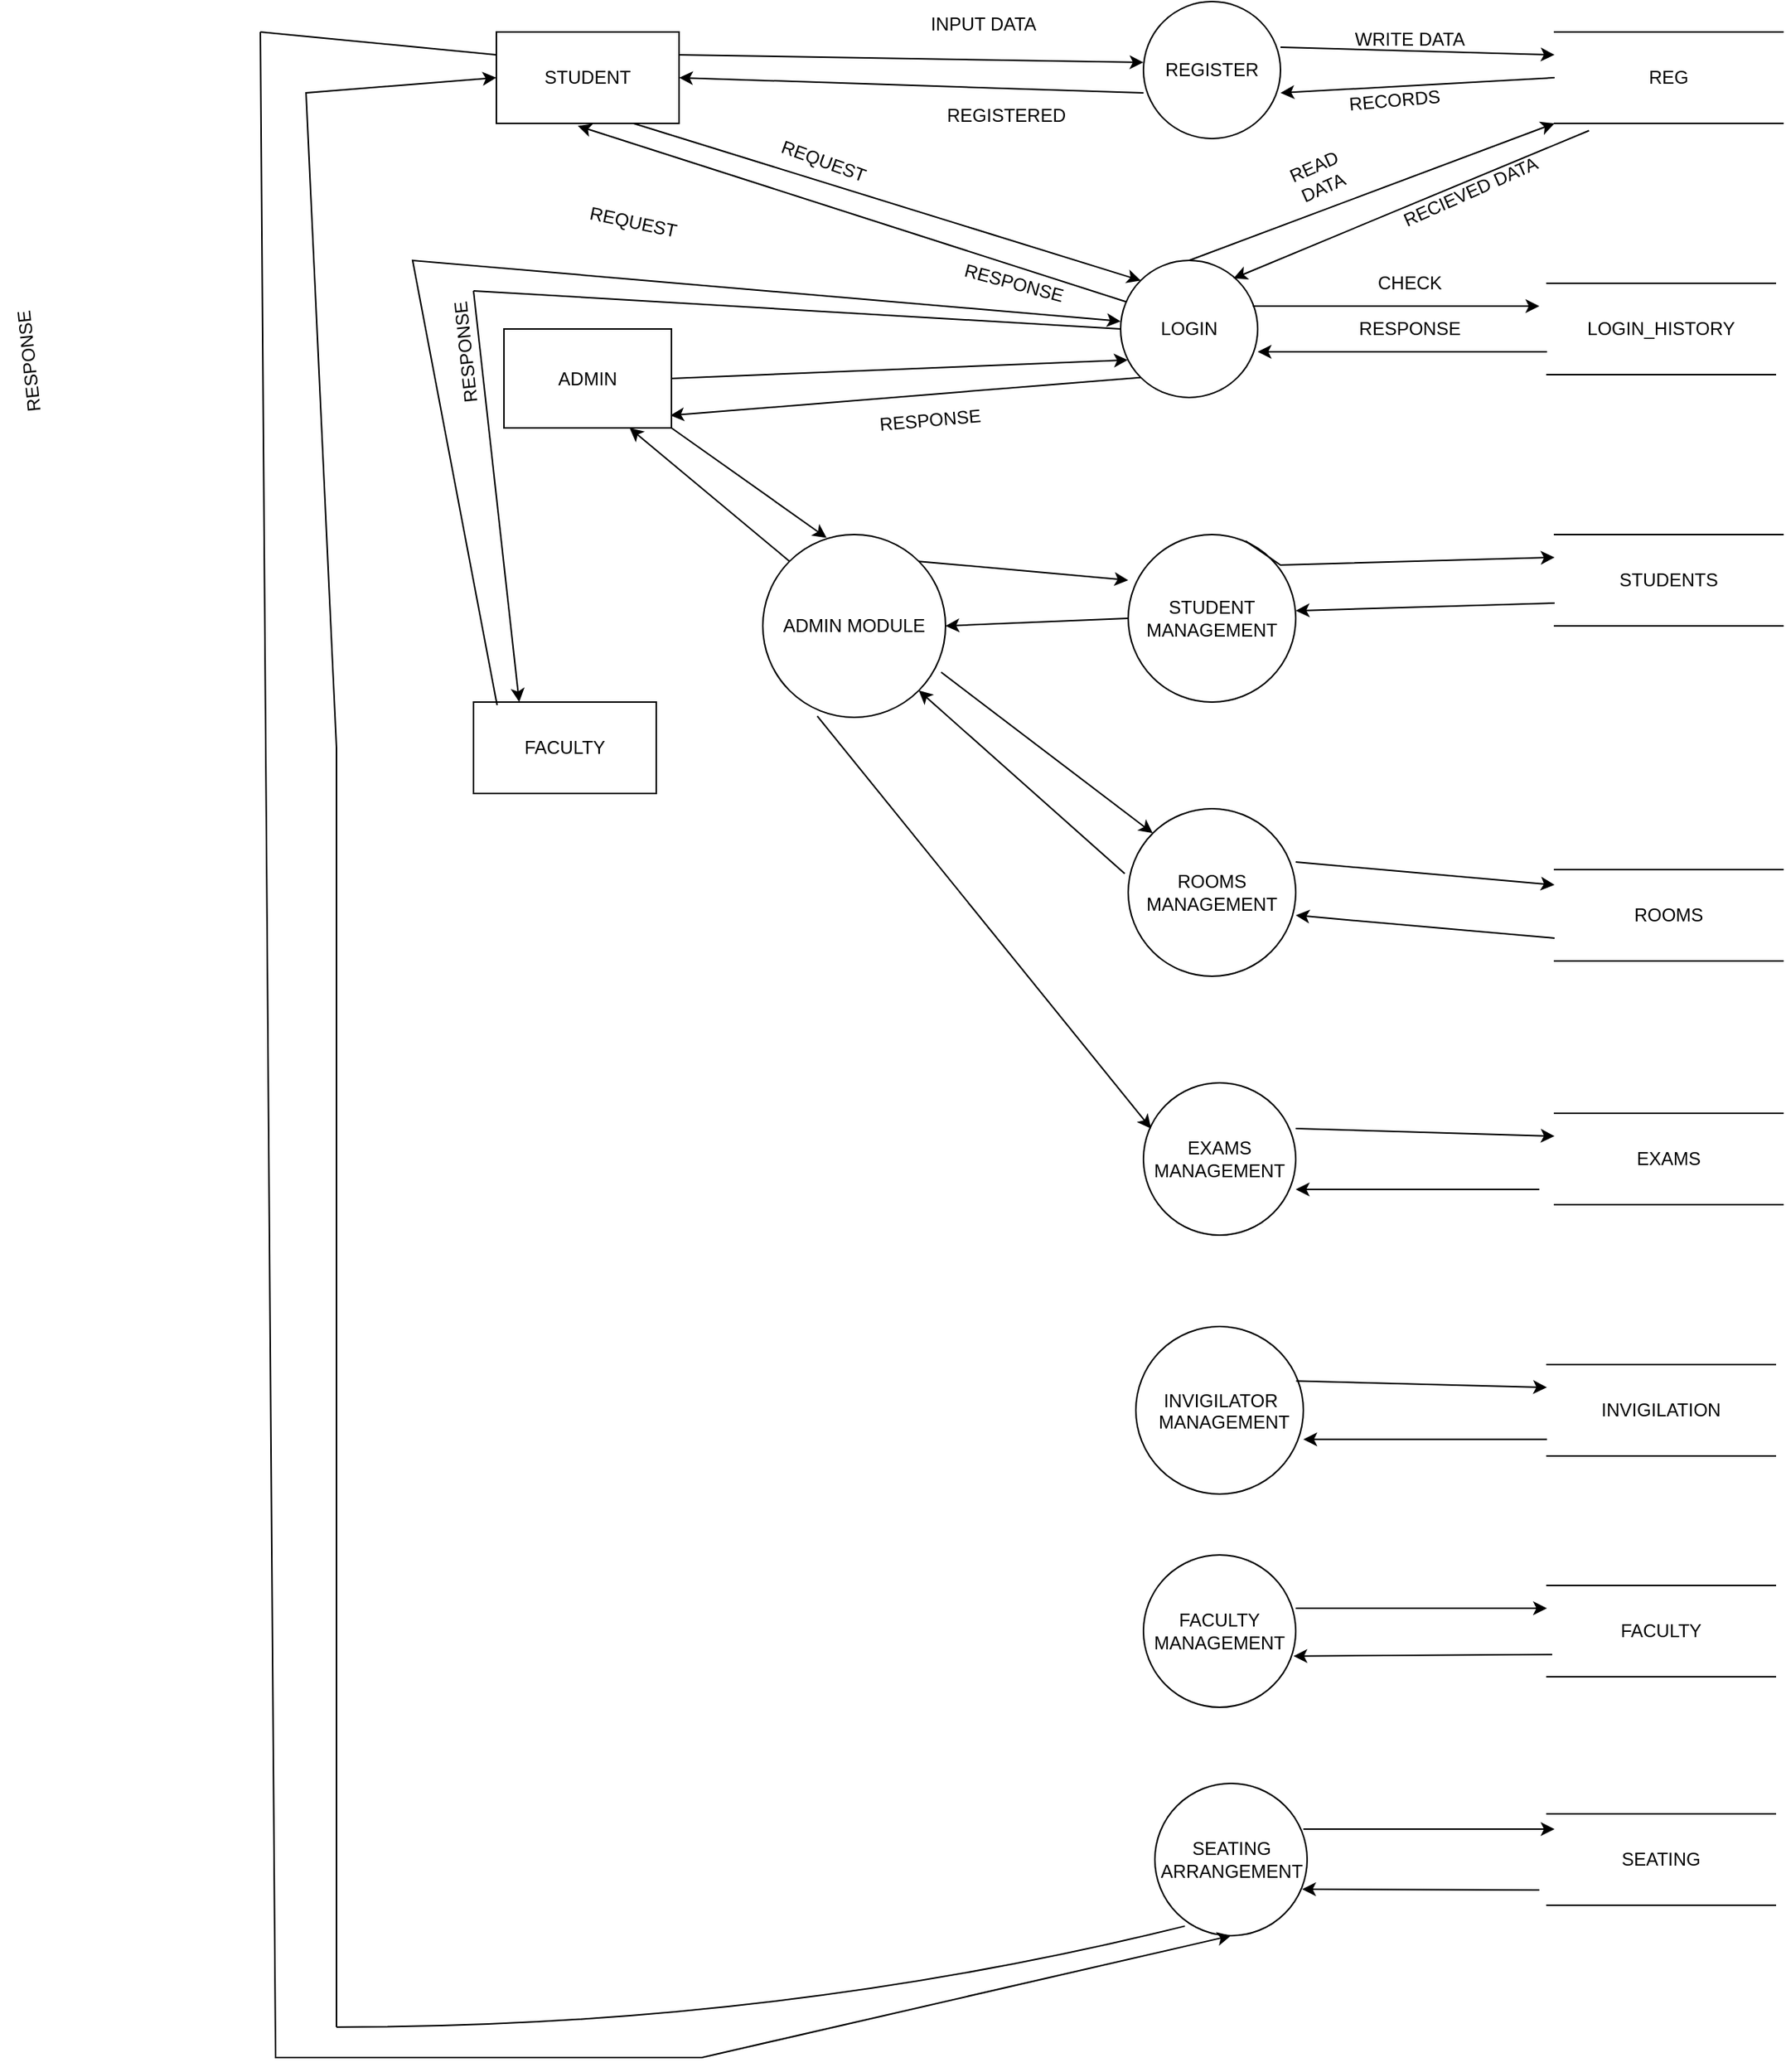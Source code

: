 <mxfile version="28.2.5">
  <diagram name="Page-1" id="BeSZg_94FOg3kWfuvMJG">
    <mxGraphModel grid="1" page="1" gridSize="10" guides="1" tooltips="1" connect="1" arrows="1" fold="1" pageScale="1" pageWidth="850" pageHeight="1100" math="0" shadow="0">
      <root>
        <mxCell id="0" />
        <mxCell id="1" parent="0" />
        <mxCell id="Ferj_qrVu-nsUYAZD11w-332" value="STUDENT" style="html=1;dashed=0;whiteSpace=wrap;" vertex="1" parent="1">
          <mxGeometry x="435" y="610" width="120" height="60" as="geometry" />
        </mxCell>
        <mxCell id="Ferj_qrVu-nsUYAZD11w-333" value="ADMIN" style="html=1;dashed=0;whiteSpace=wrap;" vertex="1" parent="1">
          <mxGeometry x="440" y="805" width="110" height="65" as="geometry" />
        </mxCell>
        <mxCell id="Ferj_qrVu-nsUYAZD11w-334" value="FACULTY" style="html=1;dashed=0;whiteSpace=wrap;" vertex="1" parent="1">
          <mxGeometry x="420" y="1050" width="120" height="60" as="geometry" />
        </mxCell>
        <mxCell id="Ferj_qrVu-nsUYAZD11w-335" value="" style="endArrow=classic;html=1;rounded=0;exitX=0.75;exitY=1;exitDx=0;exitDy=0;entryX=0;entryY=0;entryDx=0;entryDy=0;" edge="1" parent="1" source="Ferj_qrVu-nsUYAZD11w-332" target="Ferj_qrVu-nsUYAZD11w-337">
          <mxGeometry width="50" height="50" relative="1" as="geometry">
            <mxPoint x="655" y="754" as="sourcePoint" />
            <mxPoint x="865" y="754" as="targetPoint" />
          </mxGeometry>
        </mxCell>
        <mxCell id="Ferj_qrVu-nsUYAZD11w-336" value="" style="endArrow=classic;html=1;rounded=0;entryX=0.446;entryY=1.028;entryDx=0;entryDy=0;entryPerimeter=0;" edge="1" parent="1" target="Ferj_qrVu-nsUYAZD11w-332">
          <mxGeometry width="50" height="50" relative="1" as="geometry">
            <mxPoint x="857.5" y="790" as="sourcePoint" />
            <mxPoint x="600" y="680" as="targetPoint" />
          </mxGeometry>
        </mxCell>
        <mxCell id="Ferj_qrVu-nsUYAZD11w-337" value="LOGIN" style="shape=ellipse;html=1;dashed=0;whiteSpace=wrap;aspect=fixed;perimeter=ellipsePerimeter;" vertex="1" parent="1">
          <mxGeometry x="845" y="760" width="90" height="90" as="geometry" />
        </mxCell>
        <mxCell id="Ferj_qrVu-nsUYAZD11w-338" value="" style="endArrow=classic;html=1;rounded=0;" edge="1" parent="1">
          <mxGeometry width="50" height="50" relative="1" as="geometry">
            <mxPoint x="931.81" y="790" as="sourcePoint" />
            <mxPoint x="1120" y="790" as="targetPoint" />
          </mxGeometry>
        </mxCell>
        <mxCell id="Ferj_qrVu-nsUYAZD11w-339" value="" style="endArrow=classic;html=1;rounded=0;" edge="1" parent="1">
          <mxGeometry width="50" height="50" relative="1" as="geometry">
            <mxPoint x="1135" y="820.0" as="sourcePoint" />
            <mxPoint x="935" y="820.0" as="targetPoint" />
          </mxGeometry>
        </mxCell>
        <mxCell id="Ferj_qrVu-nsUYAZD11w-340" value="REG" style="html=1;dashed=0;whiteSpace=wrap;shape=partialRectangle;right=0;left=0;" vertex="1" parent="1">
          <mxGeometry x="1130" y="610" width="150" height="60" as="geometry" />
        </mxCell>
        <mxCell id="Ferj_qrVu-nsUYAZD11w-341" value="REQUEST" style="text;html=1;align=center;verticalAlign=middle;whiteSpace=wrap;rounded=0;rotation=20;" vertex="1" parent="1">
          <mxGeometry x="620" y="680" width="60" height="30" as="geometry" />
        </mxCell>
        <mxCell id="Ferj_qrVu-nsUYAZD11w-342" value="CHECK&lt;span style=&quot;color: rgba(0, 0, 0, 0); font-family: monospace; font-size: 0px; text-align: start; text-wrap-mode: nowrap;&quot;&gt;%3CmxGraphModel%3E%3Croot%3E%3CmxCell%20id%3D%220%22%2F%3E%3CmxCell%20id%3D%221%22%20parent%3D%220%22%2F%3E%3CmxCell%20id%3D%222%22%20value%3D%22REQUEST%22%20style%3D%22text%3Bhtml%3D1%3Balign%3Dcenter%3BverticalAlign%3Dmiddle%3BwhiteSpace%3Dwrap%3Brounded%3D0%3B%22%20vertex%3D%221%22%20parent%3D%221%22%3E%3CmxGeometry%20x%3D%22320%22%20y%3D%22160%22%20width%3D%2260%22%20height%3D%2230%22%20as%3D%22geometry%22%2F%3E%3C%2FmxCell%3E%3C%2Froot%3E%3C%2FmxGraphModel%3E&lt;/span&gt;" style="text;html=1;align=center;verticalAlign=middle;whiteSpace=wrap;rounded=0;" vertex="1" parent="1">
          <mxGeometry x="1005" y="760" width="60" height="30" as="geometry" />
        </mxCell>
        <mxCell id="Ferj_qrVu-nsUYAZD11w-343" value="RESPONSE" style="text;html=1;align=center;verticalAlign=middle;whiteSpace=wrap;rounded=0;" vertex="1" parent="1">
          <mxGeometry x="1005" y="790" width="60" height="30" as="geometry" />
        </mxCell>
        <mxCell id="Ferj_qrVu-nsUYAZD11w-344" value="RESPONSE" style="text;html=1;align=center;verticalAlign=middle;whiteSpace=wrap;rounded=0;rotation=15;" vertex="1" parent="1">
          <mxGeometry x="740" y="760" width="70" height="30" as="geometry" />
        </mxCell>
        <mxCell id="Ferj_qrVu-nsUYAZD11w-349" value="STUDENT&lt;div&gt;MANAGEMENT&lt;/div&gt;" style="shape=ellipse;html=1;dashed=0;whiteSpace=wrap;aspect=fixed;perimeter=ellipsePerimeter;" vertex="1" parent="1">
          <mxGeometry x="850" y="940" width="110" height="110" as="geometry" />
        </mxCell>
        <mxCell id="Ferj_qrVu-nsUYAZD11w-350" value="FACULTY&lt;div&gt;MANAGEMENT&lt;/div&gt;" style="shape=ellipse;html=1;dashed=0;whiteSpace=wrap;aspect=fixed;perimeter=ellipsePerimeter;" vertex="1" parent="1">
          <mxGeometry x="860" y="1610" width="100" height="100" as="geometry" />
        </mxCell>
        <mxCell id="Ferj_qrVu-nsUYAZD11w-351" value="ROOMS&lt;div&gt;MANAGEMENT&lt;/div&gt;" style="shape=ellipse;html=1;dashed=0;whiteSpace=wrap;aspect=fixed;perimeter=ellipsePerimeter;" vertex="1" parent="1">
          <mxGeometry x="850" y="1120" width="110" height="110" as="geometry" />
        </mxCell>
        <mxCell id="Ferj_qrVu-nsUYAZD11w-352" value="EXAMS&lt;br&gt;&lt;div&gt;MANAGEMENT&lt;/div&gt;" style="shape=ellipse;html=1;dashed=0;whiteSpace=wrap;aspect=fixed;perimeter=ellipsePerimeter;" vertex="1" parent="1">
          <mxGeometry x="860" y="1300" width="100" height="100" as="geometry" />
        </mxCell>
        <mxCell id="Ferj_qrVu-nsUYAZD11w-356" value="" style="endArrow=classic;html=1;rounded=0;exitX=0;exitY=0.75;exitDx=0;exitDy=0;" edge="1" parent="1" source="Ferj_qrVu-nsUYAZD11w-360">
          <mxGeometry width="50" height="50" relative="1" as="geometry">
            <mxPoint x="1150" y="989.38" as="sourcePoint" />
            <mxPoint x="960" y="990" as="targetPoint" />
          </mxGeometry>
        </mxCell>
        <mxCell id="Ferj_qrVu-nsUYAZD11w-358" value="" style="endArrow=classic;html=1;rounded=0;" edge="1" parent="1">
          <mxGeometry width="50" height="50" relative="1" as="geometry">
            <mxPoint x="1120" y="1370" as="sourcePoint" />
            <mxPoint x="960" y="1370" as="targetPoint" />
          </mxGeometry>
        </mxCell>
        <mxCell id="Ferj_qrVu-nsUYAZD11w-359" value="" style="endArrow=classic;html=1;rounded=0;" edge="1" parent="1">
          <mxGeometry width="50" height="50" relative="1" as="geometry">
            <mxPoint x="1165" y="1534.13" as="sourcePoint" />
            <mxPoint x="965" y="1534.13" as="targetPoint" />
          </mxGeometry>
        </mxCell>
        <mxCell id="Ferj_qrVu-nsUYAZD11w-360" value="STUDENTS" style="html=1;dashed=0;whiteSpace=wrap;shape=partialRectangle;right=0;left=0;" vertex="1" parent="1">
          <mxGeometry x="1130" y="940" width="150" height="60" as="geometry" />
        </mxCell>
        <mxCell id="Ferj_qrVu-nsUYAZD11w-362" value="ROOMS&lt;span style=&quot;color: rgba(0, 0, 0, 0); font-family: monospace; font-size: 0px; text-align: start; text-wrap-mode: nowrap;&quot;&gt;%3CmxGraphModel%3E%3Croot%3E%3CmxCell%20id%3D%220%22%2F%3E%3CmxCell%20id%3D%221%22%20parent%3D%220%22%2F%3E%3CmxCell%20id%3D%222%22%20value%3D%22SEATING%22%20style%3D%22html%3D1%3Bdashed%3D0%3BwhiteSpace%3Dwrap%3Bshape%3DpartialRectangle%3Bright%3D0%3Bleft%3D0%3B%22%20vertex%3D%221%22%20parent%3D%221%22%3E%3CmxGeometry%20x%3D%22750%22%20y%3D%22360%22%20width%3D%22150%22%20height%3D%2260%22%20as%3D%22geometry%22%2F%3E%3C%2FmxCell%3E%3C%2Froot%3E%3C%2FmxGraphModel%3E&lt;/span&gt;" style="html=1;dashed=0;whiteSpace=wrap;shape=partialRectangle;right=0;left=0;" vertex="1" parent="1">
          <mxGeometry x="1130" y="1160" width="150" height="60" as="geometry" />
        </mxCell>
        <mxCell id="Ferj_qrVu-nsUYAZD11w-363" value="EXAMS" style="html=1;dashed=0;whiteSpace=wrap;shape=partialRectangle;right=0;left=0;" vertex="1" parent="1">
          <mxGeometry x="1130" y="1320" width="150" height="60" as="geometry" />
        </mxCell>
        <mxCell id="Ferj_qrVu-nsUYAZD11w-365" value="INVIGILATION" style="html=1;dashed=0;whiteSpace=wrap;shape=partialRectangle;right=0;left=0;" vertex="1" parent="1">
          <mxGeometry x="1125" y="1485" width="150" height="60" as="geometry" />
        </mxCell>
        <mxCell id="Ferj_qrVu-nsUYAZD11w-375" value="" style="shape=ellipse;html=1;dashed=0;whiteSpace=wrap;aspect=fixed;perimeter=ellipsePerimeter;" vertex="1" parent="1">
          <mxGeometry x="855" y="1460" width="110" height="110" as="geometry" />
        </mxCell>
        <mxCell id="Ferj_qrVu-nsUYAZD11w-376" value="" style="endArrow=classic;html=1;rounded=0;exitX=0.7;exitY=0.038;exitDx=0;exitDy=0;exitPerimeter=0;entryX=0;entryY=0.25;entryDx=0;entryDy=0;" edge="1" parent="1" source="Ferj_qrVu-nsUYAZD11w-349" target="Ferj_qrVu-nsUYAZD11w-360">
          <mxGeometry width="50" height="50" relative="1" as="geometry">
            <mxPoint x="938" y="960" as="sourcePoint" />
            <mxPoint x="1120" y="950" as="targetPoint" />
            <Array as="points">
              <mxPoint x="950" y="960" />
            </Array>
          </mxGeometry>
        </mxCell>
        <mxCell id="Ferj_qrVu-nsUYAZD11w-377" value="" style="endArrow=classic;html=1;rounded=0;" edge="1" parent="1">
          <mxGeometry width="50" height="50" relative="1" as="geometry">
            <mxPoint x="960" y="1155" as="sourcePoint" />
            <mxPoint x="1130" y="1170" as="targetPoint" />
          </mxGeometry>
        </mxCell>
        <mxCell id="Ferj_qrVu-nsUYAZD11w-378" value="" style="endArrow=classic;html=1;rounded=0;exitX=0.958;exitY=0.266;exitDx=0;exitDy=0;exitPerimeter=0;entryX=0;entryY=0.25;entryDx=0;entryDy=0;" edge="1" parent="1" target="Ferj_qrVu-nsUYAZD11w-363">
          <mxGeometry width="50" height="50" relative="1" as="geometry">
            <mxPoint x="960" y="1330" as="sourcePoint" />
            <mxPoint x="1120" y="1330" as="targetPoint" />
          </mxGeometry>
        </mxCell>
        <mxCell id="Ferj_qrVu-nsUYAZD11w-379" value="" style="endArrow=classic;html=1;rounded=0;exitX=0.957;exitY=0.325;exitDx=0;exitDy=0;exitPerimeter=0;entryX=0;entryY=0.25;entryDx=0;entryDy=0;" edge="1" parent="1" source="Ferj_qrVu-nsUYAZD11w-375" target="Ferj_qrVu-nsUYAZD11w-365">
          <mxGeometry width="50" height="50" relative="1" as="geometry">
            <mxPoint x="970" y="1495" as="sourcePoint" />
            <mxPoint x="1120" y="1490" as="targetPoint" />
          </mxGeometry>
        </mxCell>
        <mxCell id="Ferj_qrVu-nsUYAZD11w-380" value="" style="endArrow=classic;html=1;rounded=0;entryX=0;entryY=0.25;entryDx=0;entryDy=0;exitX=1;exitY=0.35;exitDx=0;exitDy=0;exitPerimeter=0;" edge="1" parent="1" source="Ferj_qrVu-nsUYAZD11w-350" target="fDPI8s2YlJQ5bcFSrIYr-31">
          <mxGeometry width="50" height="50" relative="1" as="geometry">
            <mxPoint x="970" y="1645" as="sourcePoint" />
            <mxPoint x="1065" y="1640" as="targetPoint" />
          </mxGeometry>
        </mxCell>
        <mxCell id="Ferj_qrVu-nsUYAZD11w-383" value="ADMIN MODULE" style="shape=ellipse;html=1;dashed=0;whiteSpace=wrap;aspect=fixed;perimeter=ellipsePerimeter;" vertex="1" parent="1">
          <mxGeometry x="610" y="940" width="120" height="120" as="geometry" />
        </mxCell>
        <mxCell id="Ferj_qrVu-nsUYAZD11w-386" value="" style="endArrow=classic;html=1;rounded=0;exitX=0.976;exitY=0.753;exitDx=0;exitDy=0;entryX=0;entryY=0;entryDx=0;entryDy=0;exitPerimeter=0;" edge="1" parent="1" source="Ferj_qrVu-nsUYAZD11w-383" target="Ferj_qrVu-nsUYAZD11w-351">
          <mxGeometry width="50" height="50" relative="1" as="geometry">
            <mxPoint x="830" y="1250" as="sourcePoint" />
            <mxPoint x="940" y="1305" as="targetPoint" />
          </mxGeometry>
        </mxCell>
        <mxCell id="Ferj_qrVu-nsUYAZD11w-390" value="" style="endArrow=classic;html=1;rounded=0;exitX=0.298;exitY=0.993;exitDx=0;exitDy=0;entryX=0.05;entryY=0.3;entryDx=0;entryDy=0;exitPerimeter=0;entryPerimeter=0;" edge="1" parent="1" source="Ferj_qrVu-nsUYAZD11w-383" target="Ferj_qrVu-nsUYAZD11w-352">
          <mxGeometry width="50" height="50" relative="1" as="geometry">
            <mxPoint x="850" y="1340" as="sourcePoint" />
            <mxPoint x="983" y="1453" as="targetPoint" />
          </mxGeometry>
        </mxCell>
        <mxCell id="Ferj_qrVu-nsUYAZD11w-397" value="&amp;nbsp;INVIGILATOR&amp;nbsp;&lt;div&gt;MANAGEMENT&lt;/div&gt;" style="text;whiteSpace=wrap;html=1;" vertex="1" parent="1">
          <mxGeometry x="867.5" y="1495" width="75" height="40" as="geometry" />
        </mxCell>
        <mxCell id="Ferj_qrVu-nsUYAZD11w-403" value="" style="endArrow=classic;html=1;rounded=0;exitX=1;exitY=0.25;exitDx=0;exitDy=0;" edge="1" parent="1" source="Ferj_qrVu-nsUYAZD11w-332">
          <mxGeometry width="50" height="50" relative="1" as="geometry">
            <mxPoint x="650" y="630" as="sourcePoint" />
            <mxPoint x="860" y="630" as="targetPoint" />
          </mxGeometry>
        </mxCell>
        <mxCell id="Ferj_qrVu-nsUYAZD11w-404" value="INPUT DATA" style="text;html=1;align=center;verticalAlign=middle;whiteSpace=wrap;rounded=0;" vertex="1" parent="1">
          <mxGeometry x="710" y="590" width="90" height="30" as="geometry" />
        </mxCell>
        <mxCell id="Ferj_qrVu-nsUYAZD11w-405" value="REGISTER" style="shape=ellipse;html=1;dashed=0;whiteSpace=wrap;aspect=fixed;perimeter=ellipsePerimeter;" vertex="1" parent="1">
          <mxGeometry x="860" y="590" width="90" height="90" as="geometry" />
        </mxCell>
        <mxCell id="Ferj_qrVu-nsUYAZD11w-406" value="" style="endArrow=classic;html=1;rounded=0;entryX=1;entryY=0.5;entryDx=0;entryDy=0;" edge="1" parent="1" target="Ferj_qrVu-nsUYAZD11w-332">
          <mxGeometry width="50" height="50" relative="1" as="geometry">
            <mxPoint x="860" y="650" as="sourcePoint" />
            <mxPoint x="650" y="650" as="targetPoint" />
          </mxGeometry>
        </mxCell>
        <mxCell id="Ferj_qrVu-nsUYAZD11w-407" value="" style="endArrow=classic;html=1;rounded=0;entryX=0;entryY=0.25;entryDx=0;entryDy=0;" edge="1" parent="1" target="Ferj_qrVu-nsUYAZD11w-340">
          <mxGeometry width="50" height="50" relative="1" as="geometry">
            <mxPoint x="950" y="620" as="sourcePoint" />
            <mxPoint x="1100" y="620" as="targetPoint" />
          </mxGeometry>
        </mxCell>
        <mxCell id="Ferj_qrVu-nsUYAZD11w-408" value="" style="endArrow=classic;html=1;rounded=0;exitX=0;exitY=0.5;exitDx=0;exitDy=0;" edge="1" parent="1" source="Ferj_qrVu-nsUYAZD11w-340">
          <mxGeometry width="50" height="50" relative="1" as="geometry">
            <mxPoint x="1100" y="650" as="sourcePoint" />
            <mxPoint x="950" y="650" as="targetPoint" />
          </mxGeometry>
        </mxCell>
        <mxCell id="Ferj_qrVu-nsUYAZD11w-410" value="REGISTERED" style="text;html=1;align=center;verticalAlign=middle;whiteSpace=wrap;rounded=0;" vertex="1" parent="1">
          <mxGeometry x="740" y="650" width="60" height="30" as="geometry" />
        </mxCell>
        <mxCell id="Ferj_qrVu-nsUYAZD11w-413" value="LOGIN_HISTORY" style="html=1;dashed=0;whiteSpace=wrap;shape=partialRectangle;right=0;left=0;" vertex="1" parent="1">
          <mxGeometry x="1125" y="775" width="150" height="60" as="geometry" />
        </mxCell>
        <mxCell id="Ferj_qrVu-nsUYAZD11w-414" value="" style="endArrow=classic;html=1;rounded=0;exitX=0.5;exitY=0;exitDx=0;exitDy=0;entryX=0;entryY=1;entryDx=0;entryDy=0;" edge="1" parent="1" source="Ferj_qrVu-nsUYAZD11w-337" target="Ferj_qrVu-nsUYAZD11w-340">
          <mxGeometry width="50" height="50" relative="1" as="geometry">
            <mxPoint x="931.81" y="714.09" as="sourcePoint" />
            <mxPoint x="1081.81" y="714.09" as="targetPoint" />
          </mxGeometry>
        </mxCell>
        <mxCell id="Ferj_qrVu-nsUYAZD11w-415" value="" style="endArrow=classic;html=1;rounded=0;entryX=1;entryY=0;entryDx=0;entryDy=0;exitX=0.151;exitY=1.079;exitDx=0;exitDy=0;exitPerimeter=0;" edge="1" parent="1" source="Ferj_qrVu-nsUYAZD11w-340">
          <mxGeometry width="50" height="50" relative="1" as="geometry">
            <mxPoint x="1150.87" y="670.0" as="sourcePoint" />
            <mxPoint x="919.14" y="771.8" as="targetPoint" />
          </mxGeometry>
        </mxCell>
        <mxCell id="Ferj_qrVu-nsUYAZD11w-416" value="READ DATA" style="text;html=1;align=center;verticalAlign=middle;whiteSpace=wrap;rounded=0;rotation=-24;" vertex="1" parent="1">
          <mxGeometry x="945" y="690" width="60" height="30" as="geometry" />
        </mxCell>
        <mxCell id="Ferj_qrVu-nsUYAZD11w-417" value="RECIEVED DATA" style="text;html=1;align=center;verticalAlign=middle;whiteSpace=wrap;rounded=0;rotation=-24;" vertex="1" parent="1">
          <mxGeometry x="1025" y="700" width="100" height="30" as="geometry" />
        </mxCell>
        <mxCell id="fDPI8s2YlJQ5bcFSrIYr-1" value="" style="endArrow=classic;html=1;rounded=0;exitX=1;exitY=0.5;exitDx=0;exitDy=0;entryX=0.052;entryY=0.726;entryDx=0;entryDy=0;entryPerimeter=0;" edge="1" parent="1" source="Ferj_qrVu-nsUYAZD11w-333" target="Ferj_qrVu-nsUYAZD11w-337">
          <mxGeometry width="50" height="50" relative="1" as="geometry">
            <mxPoint x="690" y="840" as="sourcePoint" />
            <mxPoint x="920" y="955" as="targetPoint" />
          </mxGeometry>
        </mxCell>
        <mxCell id="fDPI8s2YlJQ5bcFSrIYr-3" value="REQUEST" style="text;html=1;align=center;verticalAlign=middle;whiteSpace=wrap;rounded=0;rotation=12;" vertex="1" parent="1">
          <mxGeometry x="495.001" y="719.996" width="60" height="30" as="geometry" />
        </mxCell>
        <mxCell id="fDPI8s2YlJQ5bcFSrIYr-4" value="" style="endArrow=classic;html=1;rounded=0;entryX=0.993;entryY=0.874;entryDx=0;entryDy=0;exitX=0;exitY=1;exitDx=0;exitDy=0;entryPerimeter=0;" edge="1" parent="1" source="Ferj_qrVu-nsUYAZD11w-337" target="Ferj_qrVu-nsUYAZD11w-333">
          <mxGeometry width="50" height="50" relative="1" as="geometry">
            <mxPoint x="1014" y="1008" as="sourcePoint" />
            <mxPoint x="730" y="880" as="targetPoint" />
          </mxGeometry>
        </mxCell>
        <mxCell id="fDPI8s2YlJQ5bcFSrIYr-7" value="RESPONSE" style="text;html=1;align=center;verticalAlign=middle;whiteSpace=wrap;rounded=0;rotation=-5;" vertex="1" parent="1">
          <mxGeometry x="685.0" y="849.996" width="70" height="30" as="geometry" />
        </mxCell>
        <mxCell id="fDPI8s2YlJQ5bcFSrIYr-9" style="edgeStyle=none;curved=1;rounded=0;orthogonalLoop=1;jettySize=auto;html=1;exitX=0;exitY=0.5;exitDx=0;exitDy=0;fontSize=12;startSize=8;endSize=8;" edge="1" parent="1" source="Ferj_qrVu-nsUYAZD11w-340" target="Ferj_qrVu-nsUYAZD11w-340">
          <mxGeometry relative="1" as="geometry" />
        </mxCell>
        <mxCell id="fDPI8s2YlJQ5bcFSrIYr-10" value="WRITE DATA" style="text;html=1;align=center;verticalAlign=middle;whiteSpace=wrap;rounded=0;" vertex="1" parent="1">
          <mxGeometry x="990" y="600" width="90" height="30" as="geometry" />
        </mxCell>
        <mxCell id="fDPI8s2YlJQ5bcFSrIYr-11" value="RECORDS" style="text;html=1;align=center;verticalAlign=middle;whiteSpace=wrap;rounded=0;rotation=-5;" vertex="1" parent="1">
          <mxGeometry x="980" y="640" width="90" height="30" as="geometry" />
        </mxCell>
        <mxCell id="fDPI8s2YlJQ5bcFSrIYr-12" value="" style="endArrow=classic;html=1;rounded=0;exitX=1;exitY=1;exitDx=0;exitDy=0;entryX=0.349;entryY=0.018;entryDx=0;entryDy=0;entryPerimeter=0;" edge="1" parent="1" source="Ferj_qrVu-nsUYAZD11w-333" target="Ferj_qrVu-nsUYAZD11w-383">
          <mxGeometry width="50" height="50" relative="1" as="geometry">
            <mxPoint x="320" y="800" as="sourcePoint" />
            <mxPoint x="565" y="936" as="targetPoint" />
          </mxGeometry>
        </mxCell>
        <mxCell id="fDPI8s2YlJQ5bcFSrIYr-15" value="" style="endArrow=classic;html=1;rounded=0;entryX=0.75;entryY=1;entryDx=0;entryDy=0;exitX=0;exitY=0;exitDx=0;exitDy=0;" edge="1" parent="1" source="Ferj_qrVu-nsUYAZD11w-383" target="Ferj_qrVu-nsUYAZD11w-333">
          <mxGeometry width="50" height="50" relative="1" as="geometry">
            <mxPoint x="800" y="1340" as="sourcePoint" />
            <mxPoint x="400" y="1190" as="targetPoint" />
          </mxGeometry>
        </mxCell>
        <mxCell id="fDPI8s2YlJQ5bcFSrIYr-18" value="" style="endArrow=classic;html=1;rounded=0;entryX=0;entryY=0.444;entryDx=0;entryDy=0;exitX=0.129;exitY=0.033;exitDx=0;exitDy=0;exitPerimeter=0;entryPerimeter=0;" edge="1" parent="1" source="Ferj_qrVu-nsUYAZD11w-334" target="Ferj_qrVu-nsUYAZD11w-337">
          <mxGeometry width="50" height="50" relative="1" as="geometry">
            <mxPoint x="430" y="1040" as="sourcePoint" />
            <mxPoint x="730" y="780" as="targetPoint" />
            <Array as="points">
              <mxPoint x="380" y="760" />
            </Array>
          </mxGeometry>
        </mxCell>
        <mxCell id="fDPI8s2YlJQ5bcFSrIYr-19" value="" style="endArrow=classic;html=1;rounded=0;entryX=0.25;entryY=0;entryDx=0;entryDy=0;" edge="1" parent="1" target="Ferj_qrVu-nsUYAZD11w-334">
          <mxGeometry width="50" height="50" relative="1" as="geometry">
            <mxPoint x="420" y="780" as="sourcePoint" />
            <mxPoint x="390.63" y="805" as="targetPoint" />
          </mxGeometry>
        </mxCell>
        <mxCell id="fDPI8s2YlJQ5bcFSrIYr-21" value="" style="endArrow=none;html=1;rounded=0;fontSize=12;startSize=8;endSize=8;curved=1;entryX=0;entryY=0.5;entryDx=0;entryDy=0;" edge="1" parent="1" target="Ferj_qrVu-nsUYAZD11w-337">
          <mxGeometry width="50" height="50" relative="1" as="geometry">
            <mxPoint x="420" y="780" as="sourcePoint" />
            <mxPoint x="840" y="810" as="targetPoint" />
            <Array as="points">
              <mxPoint x="600" y="790" />
            </Array>
          </mxGeometry>
        </mxCell>
        <mxCell id="fDPI8s2YlJQ5bcFSrIYr-22" value="RESPONSE" style="text;html=1;align=center;verticalAlign=middle;whiteSpace=wrap;rounded=0;rotation=-96;" vertex="1" parent="1">
          <mxGeometry x="380.0" y="804.998" width="70" height="30" as="geometry" />
        </mxCell>
        <mxCell id="fDPI8s2YlJQ5bcFSrIYr-23" value="" style="endArrow=classic;html=1;rounded=0;exitX=1;exitY=0;exitDx=0;exitDy=0;" edge="1" parent="1" source="Ferj_qrVu-nsUYAZD11w-383">
          <mxGeometry width="50" height="50" relative="1" as="geometry">
            <mxPoint x="920" y="970" as="sourcePoint" />
            <mxPoint x="850" y="970" as="targetPoint" />
          </mxGeometry>
        </mxCell>
        <mxCell id="fDPI8s2YlJQ5bcFSrIYr-26" value="" style="endArrow=classic;html=1;rounded=0;entryX=1;entryY=0.5;entryDx=0;entryDy=0;exitX=0;exitY=0.5;exitDx=0;exitDy=0;" edge="1" parent="1" source="Ferj_qrVu-nsUYAZD11w-349" target="Ferj_qrVu-nsUYAZD11w-383">
          <mxGeometry width="50" height="50" relative="1" as="geometry">
            <mxPoint x="685" y="1078" as="sourcePoint" />
            <mxPoint x="580" y="990" as="targetPoint" />
          </mxGeometry>
        </mxCell>
        <mxCell id="fDPI8s2YlJQ5bcFSrIYr-27" value="" style="endArrow=classic;html=1;rounded=0;entryX=1;entryY=1;entryDx=0;entryDy=0;exitX=-0.021;exitY=0.387;exitDx=0;exitDy=0;exitPerimeter=0;" edge="1" parent="1" source="Ferj_qrVu-nsUYAZD11w-351" target="Ferj_qrVu-nsUYAZD11w-383">
          <mxGeometry width="50" height="50" relative="1" as="geometry">
            <mxPoint x="875" y="1208" as="sourcePoint" />
            <mxPoint x="770" y="1120" as="targetPoint" />
          </mxGeometry>
        </mxCell>
        <mxCell id="fDPI8s2YlJQ5bcFSrIYr-29" style="edgeStyle=none;curved=1;rounded=0;orthogonalLoop=1;jettySize=auto;html=1;exitX=1;exitY=1;exitDx=0;exitDy=0;fontSize=12;startSize=8;endSize=8;" edge="1" parent="1" source="Ferj_qrVu-nsUYAZD11w-375" target="Ferj_qrVu-nsUYAZD11w-375">
          <mxGeometry relative="1" as="geometry" />
        </mxCell>
        <mxCell id="fDPI8s2YlJQ5bcFSrIYr-30" style="edgeStyle=none;curved=1;rounded=0;orthogonalLoop=1;jettySize=auto;html=1;exitX=0.75;exitY=1;exitDx=0;exitDy=0;fontSize=12;startSize=8;endSize=8;" edge="1" parent="1" source="Ferj_qrVu-nsUYAZD11w-397" target="Ferj_qrVu-nsUYAZD11w-397">
          <mxGeometry relative="1" as="geometry" />
        </mxCell>
        <mxCell id="fDPI8s2YlJQ5bcFSrIYr-31" value="FACULTY" style="html=1;dashed=0;whiteSpace=wrap;shape=partialRectangle;right=0;left=0;" vertex="1" parent="1">
          <mxGeometry x="1125" y="1630" width="150" height="60" as="geometry" />
        </mxCell>
        <mxCell id="fDPI8s2YlJQ5bcFSrIYr-32" value="SEATING" style="html=1;dashed=0;whiteSpace=wrap;shape=partialRectangle;right=0;left=0;" vertex="1" parent="1">
          <mxGeometry x="1125" y="1780" width="150" height="60" as="geometry" />
        </mxCell>
        <mxCell id="fDPI8s2YlJQ5bcFSrIYr-35" value="" style="endArrow=classic;html=1;rounded=0;exitX=0.023;exitY=0.756;exitDx=0;exitDy=0;exitPerimeter=0;entryX=0.985;entryY=0.664;entryDx=0;entryDy=0;entryPerimeter=0;" edge="1" parent="1" source="fDPI8s2YlJQ5bcFSrIYr-31" target="Ferj_qrVu-nsUYAZD11w-350">
          <mxGeometry width="50" height="50" relative="1" as="geometry">
            <mxPoint x="1250" y="1710" as="sourcePoint" />
            <mxPoint x="1050" y="1710" as="targetPoint" />
          </mxGeometry>
        </mxCell>
        <mxCell id="fDPI8s2YlJQ5bcFSrIYr-36" value="" style="endArrow=classic;html=1;rounded=0;exitX=0;exitY=0.75;exitDx=0;exitDy=0;" edge="1" parent="1" source="Ferj_qrVu-nsUYAZD11w-362">
          <mxGeometry width="50" height="50" relative="1" as="geometry">
            <mxPoint x="1160" y="1210" as="sourcePoint" />
            <mxPoint x="960" y="1190" as="targetPoint" />
          </mxGeometry>
        </mxCell>
        <mxCell id="fDPI8s2YlJQ5bcFSrIYr-37" value="SEATING ARRANGEMENT" style="shape=ellipse;html=1;dashed=0;whiteSpace=wrap;aspect=fixed;perimeter=ellipsePerimeter;" vertex="1" parent="1">
          <mxGeometry x="867.5" y="1760" width="100" height="100" as="geometry" />
        </mxCell>
        <mxCell id="fDPI8s2YlJQ5bcFSrIYr-38" value="" style="endArrow=classic;html=1;rounded=0;entryX=0;entryY=0.25;entryDx=0;entryDy=0;exitX=1;exitY=0.35;exitDx=0;exitDy=0;exitPerimeter=0;" edge="1" parent="1">
          <mxGeometry width="50" height="50" relative="1" as="geometry">
            <mxPoint x="965" y="1790" as="sourcePoint" />
            <mxPoint x="1130" y="1790" as="targetPoint" />
          </mxGeometry>
        </mxCell>
        <mxCell id="fDPI8s2YlJQ5bcFSrIYr-39" value="" style="endArrow=classic;html=1;rounded=0;entryX=0.967;entryY=0.695;entryDx=0;entryDy=0;entryPerimeter=0;" edge="1" parent="1" target="fDPI8s2YlJQ5bcFSrIYr-37">
          <mxGeometry width="50" height="50" relative="1" as="geometry">
            <mxPoint x="1120" y="1830" as="sourcePoint" />
            <mxPoint x="970" y="1830" as="targetPoint" />
          </mxGeometry>
        </mxCell>
        <mxCell id="fDPI8s2YlJQ5bcFSrIYr-40" value="" style="endArrow=classic;html=1;rounded=0;entryX=0;entryY=0.5;entryDx=0;entryDy=0;" edge="1" parent="1" target="Ferj_qrVu-nsUYAZD11w-332">
          <mxGeometry width="50" height="50" relative="1" as="geometry">
            <mxPoint x="330" y="1080" as="sourcePoint" />
            <mxPoint x="625" y="645" as="targetPoint" />
            <Array as="points">
              <mxPoint x="310" y="650" />
            </Array>
          </mxGeometry>
        </mxCell>
        <mxCell id="fDPI8s2YlJQ5bcFSrIYr-41" value="" style="endArrow=none;html=1;rounded=0;fontSize=12;startSize=8;endSize=8;curved=1;" edge="1" parent="1">
          <mxGeometry width="50" height="50" relative="1" as="geometry">
            <mxPoint x="330" y="1080" as="sourcePoint" />
            <mxPoint x="330" y="1920" as="targetPoint" />
          </mxGeometry>
        </mxCell>
        <mxCell id="fDPI8s2YlJQ5bcFSrIYr-42" value="" style="endArrow=none;html=1;rounded=0;fontSize=12;startSize=8;endSize=8;curved=1;entryX=0.197;entryY=0.937;entryDx=0;entryDy=0;entryPerimeter=0;" edge="1" parent="1" target="fDPI8s2YlJQ5bcFSrIYr-37">
          <mxGeometry width="50" height="50" relative="1" as="geometry">
            <mxPoint x="330" y="1920" as="sourcePoint" />
            <mxPoint x="590" y="1670" as="targetPoint" />
            <Array as="points">
              <mxPoint x="620" y="1920" />
            </Array>
          </mxGeometry>
        </mxCell>
        <mxCell id="fDPI8s2YlJQ5bcFSrIYr-43" value="" style="endArrow=classic;html=1;rounded=0;entryX=0.5;entryY=1;entryDx=0;entryDy=0;" edge="1" parent="1" target="fDPI8s2YlJQ5bcFSrIYr-37">
          <mxGeometry width="50" height="50" relative="1" as="geometry">
            <mxPoint x="280" y="610" as="sourcePoint" />
            <mxPoint x="942.5" y="1860" as="targetPoint" />
            <Array as="points">
              <mxPoint x="290" y="1940" />
              <mxPoint x="570" y="1940" />
            </Array>
          </mxGeometry>
        </mxCell>
        <mxCell id="fDPI8s2YlJQ5bcFSrIYr-44" value="" style="endArrow=none;html=1;rounded=0;fontSize=12;startSize=8;endSize=8;curved=1;entryX=0;entryY=0.25;entryDx=0;entryDy=0;" edge="1" parent="1" target="Ferj_qrVu-nsUYAZD11w-332">
          <mxGeometry width="50" height="50" relative="1" as="geometry">
            <mxPoint x="280" y="610" as="sourcePoint" />
            <mxPoint x="340" y="550" as="targetPoint" />
          </mxGeometry>
        </mxCell>
        <mxCell id="fDPI8s2YlJQ5bcFSrIYr-45" value="RESPONSE" style="text;html=1;align=center;verticalAlign=middle;whiteSpace=wrap;rounded=0;rotation=-96;" vertex="1" parent="1">
          <mxGeometry x="93.576" y="811.376" width="70" height="30" as="geometry" />
        </mxCell>
      </root>
    </mxGraphModel>
  </diagram>
</mxfile>
